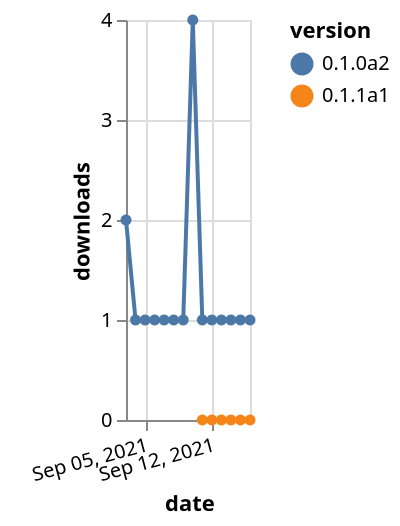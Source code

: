 {"$schema": "https://vega.github.io/schema/vega-lite/v5.json", "description": "A simple bar chart with embedded data.", "data": {"values": [{"date": "2021-09-11", "total": 10, "delta": 0, "version": "0.1.1a1"}, {"date": "2021-09-12", "total": 13, "delta": 0, "version": "0.1.1a1"}, {"date": "2021-09-13", "total": 15, "delta": 0, "version": "0.1.1a1"}, {"date": "2021-09-14", "total": 17, "delta": 0, "version": "0.1.1a1"}, {"date": "2021-09-15", "total": 18, "delta": 0, "version": "0.1.1a1"}, {"date": "2021-09-16", "total": 19, "delta": 0, "version": "0.1.1a1"}, {"date": "2021-09-03", "total": 99, "delta": 2, "version": "0.1.0a2"}, {"date": "2021-09-04", "total": 100, "delta": 1, "version": "0.1.0a2"}, {"date": "2021-09-05", "total": 101, "delta": 1, "version": "0.1.0a2"}, {"date": "2021-09-06", "total": 102, "delta": 1, "version": "0.1.0a2"}, {"date": "2021-09-07", "total": 103, "delta": 1, "version": "0.1.0a2"}, {"date": "2021-09-08", "total": 104, "delta": 1, "version": "0.1.0a2"}, {"date": "2021-09-09", "total": 105, "delta": 1, "version": "0.1.0a2"}, {"date": "2021-09-10", "total": 109, "delta": 4, "version": "0.1.0a2"}, {"date": "2021-09-11", "total": 110, "delta": 1, "version": "0.1.0a2"}, {"date": "2021-09-12", "total": 111, "delta": 1, "version": "0.1.0a2"}, {"date": "2021-09-13", "total": 112, "delta": 1, "version": "0.1.0a2"}, {"date": "2021-09-14", "total": 113, "delta": 1, "version": "0.1.0a2"}, {"date": "2021-09-15", "total": 114, "delta": 1, "version": "0.1.0a2"}, {"date": "2021-09-16", "total": 115, "delta": 1, "version": "0.1.0a2"}]}, "width": "container", "mark": {"type": "line", "point": {"filled": true}}, "encoding": {"x": {"field": "date", "type": "temporal", "timeUnit": "yearmonthdate", "title": "date", "axis": {"labelAngle": -15}}, "y": {"field": "delta", "type": "quantitative", "title": "downloads"}, "color": {"field": "version", "type": "nominal"}, "tooltip": {"field": "delta"}}}